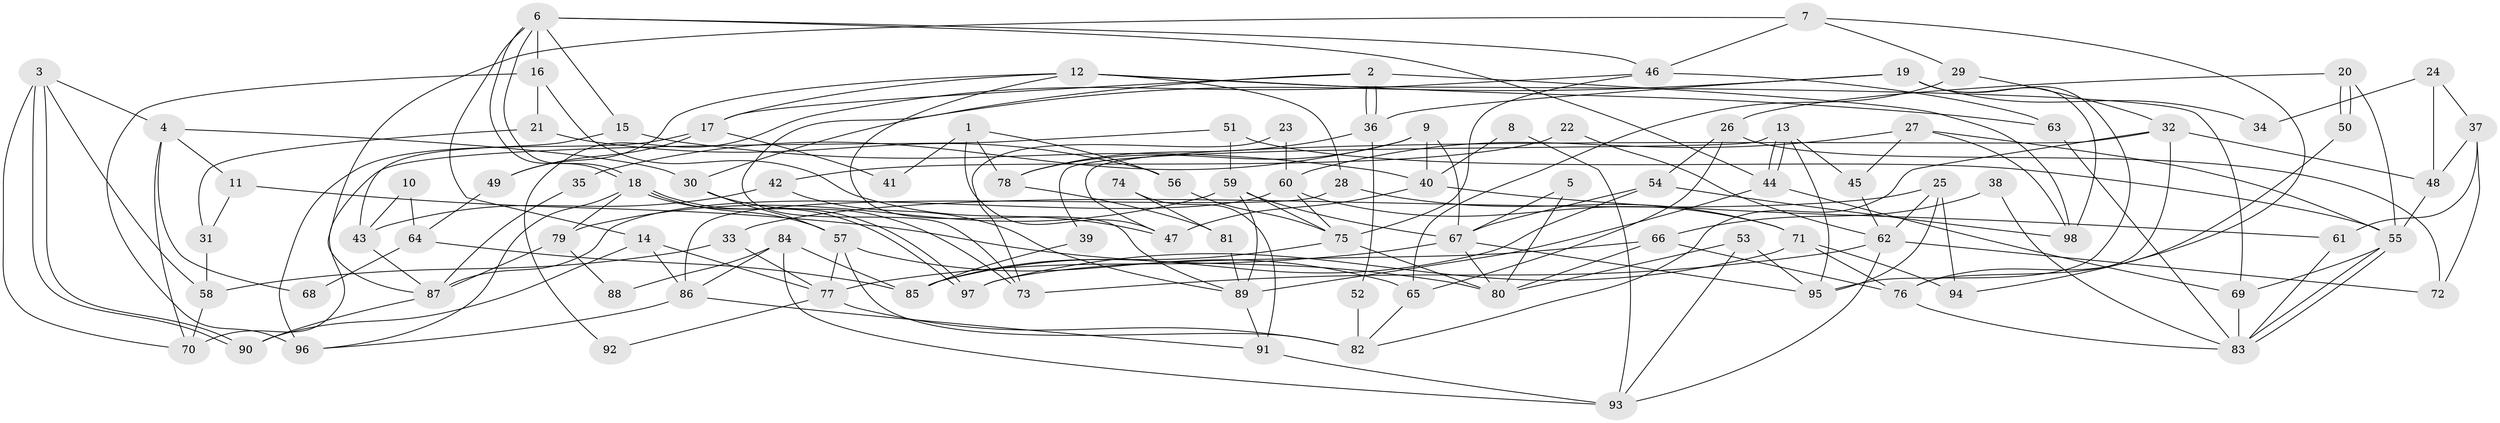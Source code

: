 // Generated by graph-tools (version 1.1) at 2025/02/03/09/25 03:02:00]
// undirected, 98 vertices, 196 edges
graph export_dot {
graph [start="1"]
  node [color=gray90,style=filled];
  1;
  2;
  3;
  4;
  5;
  6;
  7;
  8;
  9;
  10;
  11;
  12;
  13;
  14;
  15;
  16;
  17;
  18;
  19;
  20;
  21;
  22;
  23;
  24;
  25;
  26;
  27;
  28;
  29;
  30;
  31;
  32;
  33;
  34;
  35;
  36;
  37;
  38;
  39;
  40;
  41;
  42;
  43;
  44;
  45;
  46;
  47;
  48;
  49;
  50;
  51;
  52;
  53;
  54;
  55;
  56;
  57;
  58;
  59;
  60;
  61;
  62;
  63;
  64;
  65;
  66;
  67;
  68;
  69;
  70;
  71;
  72;
  73;
  74;
  75;
  76;
  77;
  78;
  79;
  80;
  81;
  82;
  83;
  84;
  85;
  86;
  87;
  88;
  89;
  90;
  91;
  92;
  93;
  94;
  95;
  96;
  97;
  98;
  1 -- 47;
  1 -- 56;
  1 -- 41;
  1 -- 78;
  2 -- 98;
  2 -- 36;
  2 -- 36;
  2 -- 17;
  2 -- 73;
  3 -- 58;
  3 -- 90;
  3 -- 90;
  3 -- 4;
  3 -- 70;
  4 -- 30;
  4 -- 11;
  4 -- 68;
  4 -- 70;
  5 -- 67;
  5 -- 80;
  6 -- 18;
  6 -- 18;
  6 -- 44;
  6 -- 14;
  6 -- 15;
  6 -- 16;
  6 -- 46;
  7 -- 29;
  7 -- 46;
  7 -- 87;
  7 -- 94;
  8 -- 40;
  8 -- 93;
  9 -- 78;
  9 -- 67;
  9 -- 35;
  9 -- 40;
  10 -- 43;
  10 -- 64;
  11 -- 80;
  11 -- 31;
  12 -- 28;
  12 -- 69;
  12 -- 17;
  12 -- 49;
  12 -- 63;
  12 -- 89;
  13 -- 95;
  13 -- 44;
  13 -- 44;
  13 -- 39;
  13 -- 45;
  14 -- 86;
  14 -- 77;
  14 -- 90;
  15 -- 40;
  15 -- 43;
  16 -- 96;
  16 -- 21;
  16 -- 47;
  17 -- 41;
  17 -- 49;
  17 -- 96;
  18 -- 97;
  18 -- 97;
  18 -- 57;
  18 -- 79;
  18 -- 96;
  19 -- 95;
  19 -- 30;
  19 -- 34;
  19 -- 36;
  19 -- 98;
  20 -- 50;
  20 -- 50;
  20 -- 55;
  20 -- 26;
  21 -- 31;
  21 -- 56;
  22 -- 42;
  22 -- 62;
  23 -- 60;
  23 -- 73;
  24 -- 37;
  24 -- 48;
  24 -- 34;
  25 -- 94;
  25 -- 95;
  25 -- 33;
  25 -- 62;
  26 -- 54;
  26 -- 65;
  26 -- 72;
  27 -- 55;
  27 -- 60;
  27 -- 45;
  27 -- 98;
  28 -- 86;
  28 -- 71;
  29 -- 32;
  29 -- 65;
  30 -- 73;
  30 -- 57;
  31 -- 58;
  32 -- 82;
  32 -- 76;
  32 -- 47;
  32 -- 48;
  33 -- 77;
  33 -- 58;
  35 -- 87;
  36 -- 52;
  36 -- 78;
  37 -- 72;
  37 -- 48;
  37 -- 61;
  38 -- 66;
  38 -- 83;
  39 -- 85;
  40 -- 47;
  40 -- 61;
  42 -- 89;
  42 -- 43;
  43 -- 87;
  44 -- 69;
  44 -- 89;
  45 -- 62;
  46 -- 63;
  46 -- 75;
  46 -- 92;
  48 -- 55;
  49 -- 64;
  50 -- 76;
  51 -- 70;
  51 -- 59;
  51 -- 55;
  52 -- 82;
  53 -- 80;
  53 -- 93;
  53 -- 95;
  54 -- 98;
  54 -- 67;
  54 -- 85;
  55 -- 83;
  55 -- 83;
  55 -- 69;
  56 -- 75;
  57 -- 82;
  57 -- 65;
  57 -- 77;
  58 -- 70;
  59 -- 79;
  59 -- 89;
  59 -- 67;
  59 -- 75;
  60 -- 75;
  60 -- 87;
  60 -- 71;
  61 -- 83;
  62 -- 72;
  62 -- 73;
  62 -- 93;
  63 -- 83;
  64 -- 85;
  64 -- 68;
  65 -- 82;
  66 -- 76;
  66 -- 80;
  66 -- 97;
  67 -- 77;
  67 -- 80;
  67 -- 95;
  69 -- 83;
  71 -- 97;
  71 -- 76;
  71 -- 94;
  74 -- 81;
  74 -- 91;
  75 -- 80;
  75 -- 85;
  76 -- 83;
  77 -- 82;
  77 -- 92;
  78 -- 81;
  79 -- 87;
  79 -- 88;
  81 -- 89;
  84 -- 85;
  84 -- 93;
  84 -- 86;
  84 -- 88;
  86 -- 96;
  86 -- 91;
  87 -- 90;
  89 -- 91;
  91 -- 93;
}
